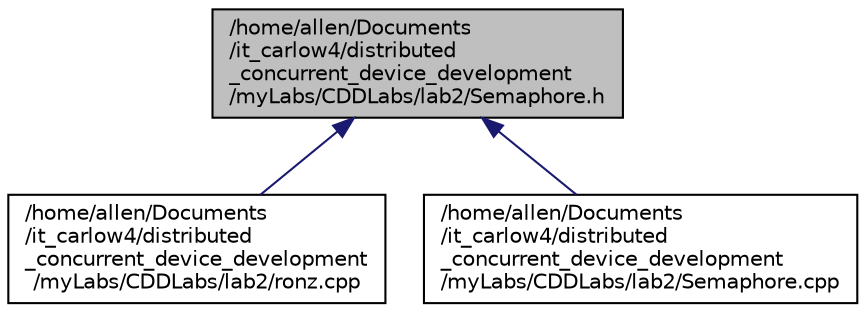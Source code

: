 digraph "/home/allen/Documents/it_carlow4/distributed_concurrent_device_development/myLabs/CDDLabs/lab2/Semaphore.h"
{
  edge [fontname="Helvetica",fontsize="10",labelfontname="Helvetica",labelfontsize="10"];
  node [fontname="Helvetica",fontsize="10",shape=record];
  Node1 [label="/home/allen/Documents\l/it_carlow4/distributed\l_concurrent_device_development\l/myLabs/CDDLabs/lab2/Semaphore.h",height=0.2,width=0.4,color="black", fillcolor="grey75", style="filled", fontcolor="black"];
  Node1 -> Node2 [dir="back",color="midnightblue",fontsize="10",style="solid",fontname="Helvetica"];
  Node2 [label="/home/allen/Documents\l/it_carlow4/distributed\l_concurrent_device_development\l/myLabs/CDDLabs/lab2/ronz.cpp",height=0.2,width=0.4,color="black", fillcolor="white", style="filled",URL="$ronz_8cpp.html"];
  Node1 -> Node3 [dir="back",color="midnightblue",fontsize="10",style="solid",fontname="Helvetica"];
  Node3 [label="/home/allen/Documents\l/it_carlow4/distributed\l_concurrent_device_development\l/myLabs/CDDLabs/lab2/Semaphore.cpp",height=0.2,width=0.4,color="black", fillcolor="white", style="filled",URL="$Semaphore_8cpp.html"];
}
